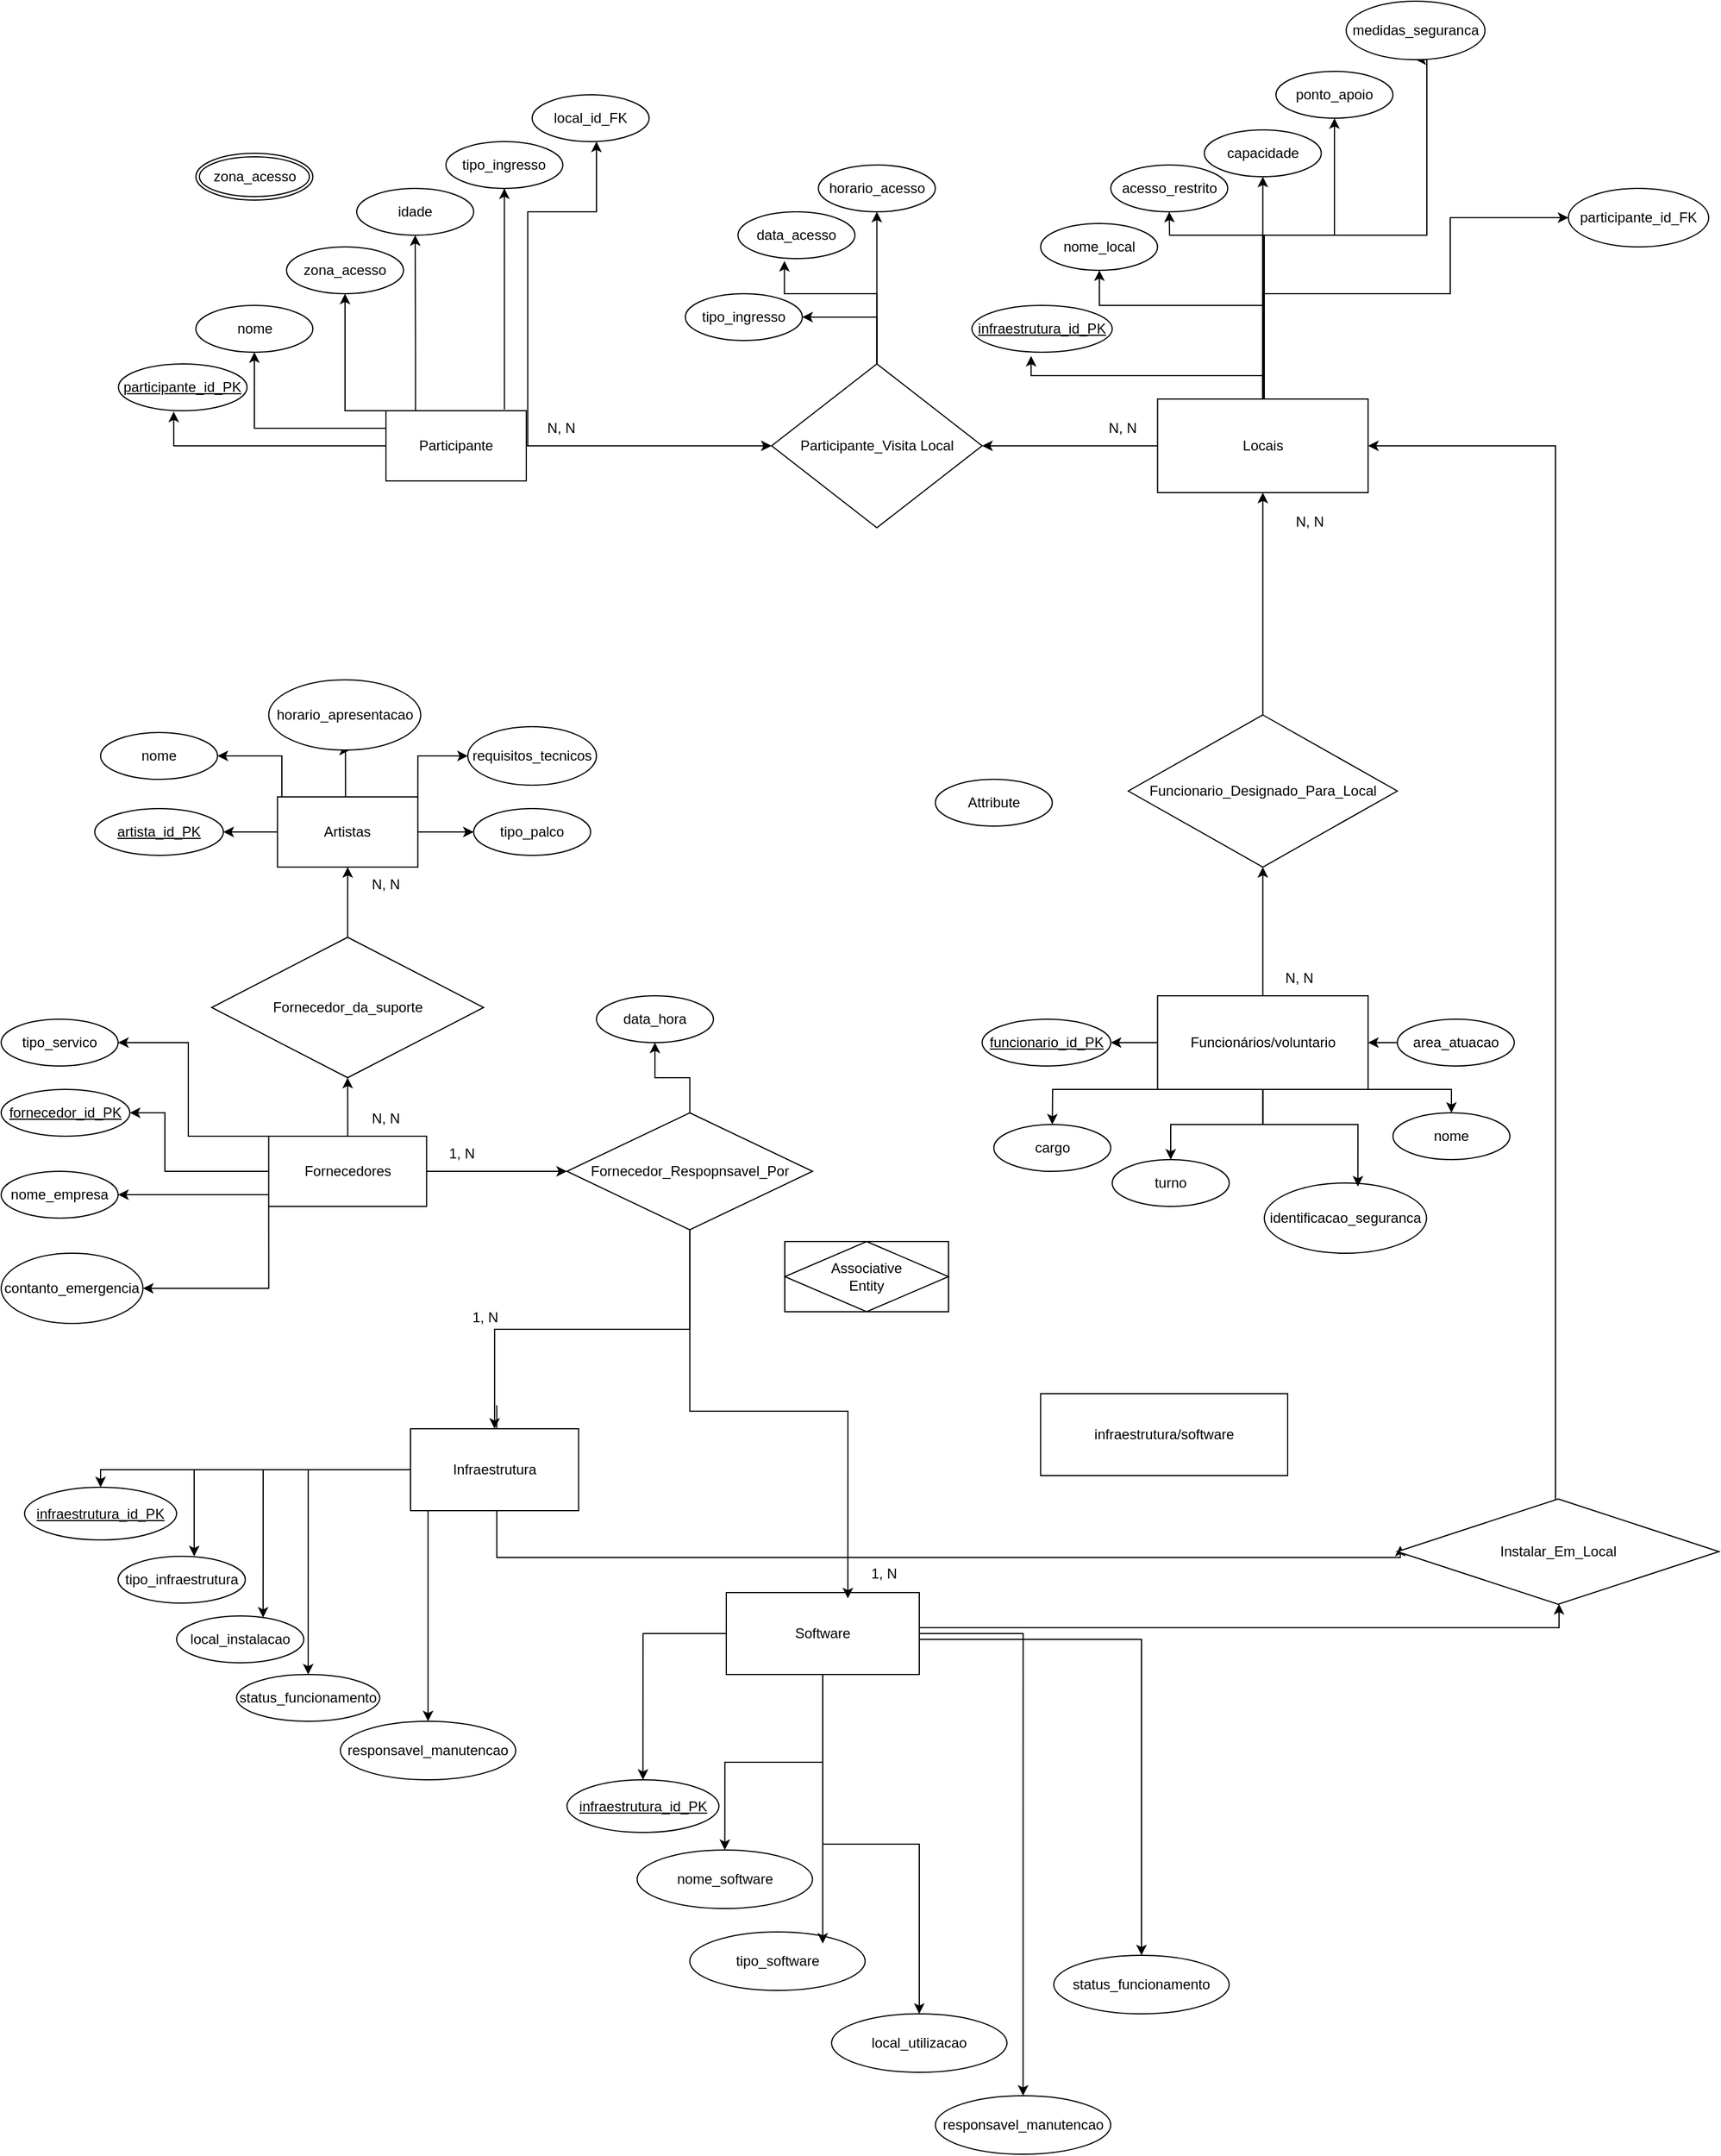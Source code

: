<mxfile version="24.8.4">
  <diagram name="Página-1" id="hL2a2Nl7HlBN7vKdsbAJ">
    <mxGraphModel dx="2199" dy="2068" grid="1" gridSize="10" guides="1" tooltips="1" connect="1" arrows="1" fold="1" page="1" pageScale="1" pageWidth="827" pageHeight="1169" math="0" shadow="0">
      <root>
        <mxCell id="0" />
        <mxCell id="1" parent="0" />
        <mxCell id="MAmqwICPZgWBD1YirxLC-1" style="edgeStyle=orthogonalEdgeStyle;rounded=0;orthogonalLoop=1;jettySize=auto;html=1;" parent="1" source="MAmqwICPZgWBD1YirxLC-2" target="MAmqwICPZgWBD1YirxLC-13" edge="1">
          <mxGeometry relative="1" as="geometry" />
        </mxCell>
        <mxCell id="AtauicXUbGzkKiZJgYS7-9" style="edgeStyle=orthogonalEdgeStyle;rounded=0;orthogonalLoop=1;jettySize=auto;html=1;exitX=0;exitY=0.25;exitDx=0;exitDy=0;entryX=0.5;entryY=1;entryDx=0;entryDy=0;" parent="1" source="MAmqwICPZgWBD1YirxLC-2" target="AtauicXUbGzkKiZJgYS7-2" edge="1">
          <mxGeometry relative="1" as="geometry" />
        </mxCell>
        <mxCell id="AtauicXUbGzkKiZJgYS7-10" style="edgeStyle=orthogonalEdgeStyle;rounded=0;orthogonalLoop=1;jettySize=auto;html=1;exitX=0;exitY=0;exitDx=0;exitDy=0;entryX=0.5;entryY=1;entryDx=0;entryDy=0;" parent="1" source="MAmqwICPZgWBD1YirxLC-2" target="AtauicXUbGzkKiZJgYS7-6" edge="1">
          <mxGeometry relative="1" as="geometry">
            <Array as="points">
              <mxPoint x="254.25" y="190" />
            </Array>
          </mxGeometry>
        </mxCell>
        <mxCell id="AtauicXUbGzkKiZJgYS7-11" style="edgeStyle=orthogonalEdgeStyle;rounded=0;orthogonalLoop=1;jettySize=auto;html=1;entryX=0.5;entryY=1;entryDx=0;entryDy=0;" parent="1" source="MAmqwICPZgWBD1YirxLC-2" target="AtauicXUbGzkKiZJgYS7-8" edge="1">
          <mxGeometry relative="1" as="geometry">
            <Array as="points">
              <mxPoint x="314.25" y="140" />
              <mxPoint x="314.25" y="140" />
            </Array>
          </mxGeometry>
        </mxCell>
        <mxCell id="lgWhGyKQgJtdNcwbpB5y-18" style="edgeStyle=orthogonalEdgeStyle;rounded=0;orthogonalLoop=1;jettySize=auto;html=1;entryX=0.5;entryY=1;entryDx=0;entryDy=0;" parent="1" source="MAmqwICPZgWBD1YirxLC-2" edge="1">
          <mxGeometry relative="1" as="geometry">
            <mxPoint x="469" y="-40" as="targetPoint" />
            <Array as="points">
              <mxPoint x="410.25" y="220" />
              <mxPoint x="410.25" y="20" />
              <mxPoint x="469.25" y="20" />
            </Array>
          </mxGeometry>
        </mxCell>
        <mxCell id="MAmqwICPZgWBD1YirxLC-2" value="Participante" style="rounded=0;whiteSpace=wrap;html=1;" parent="1" vertex="1">
          <mxGeometry x="289" y="190" width="120" height="60" as="geometry" />
        </mxCell>
        <mxCell id="MAmqwICPZgWBD1YirxLC-3" value="" style="edgeStyle=orthogonalEdgeStyle;rounded=0;orthogonalLoop=1;jettySize=auto;html=1;" parent="1" edge="1">
          <mxGeometry relative="1" as="geometry">
            <mxPoint x="383.75" y="1040" as="sourcePoint" />
            <mxPoint x="1156.25" y="1160" as="targetPoint" />
            <Array as="points">
              <mxPoint x="383.75" y="1170" />
              <mxPoint x="1156.75" y="1170" />
            </Array>
          </mxGeometry>
        </mxCell>
        <mxCell id="AtauicXUbGzkKiZJgYS7-69" style="edgeStyle=orthogonalEdgeStyle;rounded=0;orthogonalLoop=1;jettySize=auto;html=1;" parent="1" source="MAmqwICPZgWBD1YirxLC-4" target="AtauicXUbGzkKiZJgYS7-68" edge="1">
          <mxGeometry relative="1" as="geometry">
            <Array as="points">
              <mxPoint x="250" y="1095" />
              <mxPoint x="250" y="1095" />
            </Array>
          </mxGeometry>
        </mxCell>
        <mxCell id="AtauicXUbGzkKiZJgYS7-80" style="edgeStyle=orthogonalEdgeStyle;rounded=0;orthogonalLoop=1;jettySize=auto;html=1;entryX=0.5;entryY=0;entryDx=0;entryDy=0;" parent="1" source="MAmqwICPZgWBD1YirxLC-4" target="AtauicXUbGzkKiZJgYS7-76" edge="1">
          <mxGeometry relative="1" as="geometry">
            <Array as="points">
              <mxPoint x="320" y="1100" />
              <mxPoint x="320" y="1100" />
            </Array>
          </mxGeometry>
        </mxCell>
        <mxCell id="AtauicXUbGzkKiZJgYS7-81" style="edgeStyle=orthogonalEdgeStyle;rounded=0;orthogonalLoop=1;jettySize=auto;html=1;" parent="1" source="MAmqwICPZgWBD1YirxLC-4" target="AtauicXUbGzkKiZJgYS7-77" edge="1">
          <mxGeometry relative="1" as="geometry" />
        </mxCell>
        <mxCell id="MAmqwICPZgWBD1YirxLC-4" value="Infraestrutura" style="rounded=0;whiteSpace=wrap;html=1;" parent="1" vertex="1">
          <mxGeometry x="310" y="1060" width="143.75" height="70" as="geometry" />
        </mxCell>
        <mxCell id="MAmqwICPZgWBD1YirxLC-5" style="edgeStyle=orthogonalEdgeStyle;rounded=0;orthogonalLoop=1;jettySize=auto;html=1;" parent="1" source="MAmqwICPZgWBD1YirxLC-6" target="MAmqwICPZgWBD1YirxLC-13" edge="1">
          <mxGeometry relative="1" as="geometry" />
        </mxCell>
        <mxCell id="AtauicXUbGzkKiZJgYS7-56" style="edgeStyle=orthogonalEdgeStyle;rounded=0;orthogonalLoop=1;jettySize=auto;html=1;entryX=0.5;entryY=1;entryDx=0;entryDy=0;" parent="1" source="MAmqwICPZgWBD1YirxLC-6" target="AtauicXUbGzkKiZJgYS7-60" edge="1">
          <mxGeometry relative="1" as="geometry">
            <mxPoint x="918.75" y="90" as="targetPoint" />
            <Array as="points">
              <mxPoint x="1040" y="100" />
              <mxPoint x="899" y="100" />
              <mxPoint x="899" y="70" />
            </Array>
          </mxGeometry>
        </mxCell>
        <mxCell id="AtauicXUbGzkKiZJgYS7-63" style="edgeStyle=orthogonalEdgeStyle;rounded=0;orthogonalLoop=1;jettySize=auto;html=1;entryX=0.5;entryY=1;entryDx=0;entryDy=0;" parent="1" source="MAmqwICPZgWBD1YirxLC-6" target="AtauicXUbGzkKiZJgYS7-61" edge="1">
          <mxGeometry relative="1" as="geometry" />
        </mxCell>
        <mxCell id="AtauicXUbGzkKiZJgYS7-66" style="edgeStyle=orthogonalEdgeStyle;rounded=0;orthogonalLoop=1;jettySize=auto;html=1;entryX=0.5;entryY=1;entryDx=0;entryDy=0;" parent="1" source="MAmqwICPZgWBD1YirxLC-6" target="AtauicXUbGzkKiZJgYS7-64" edge="1">
          <mxGeometry relative="1" as="geometry">
            <Array as="points">
              <mxPoint x="1039" y="40" />
              <mxPoint x="1100" y="40" />
            </Array>
          </mxGeometry>
        </mxCell>
        <mxCell id="AtauicXUbGzkKiZJgYS7-67" style="edgeStyle=orthogonalEdgeStyle;rounded=0;orthogonalLoop=1;jettySize=auto;html=1;entryX=0.5;entryY=1;entryDx=0;entryDy=0;" parent="1" source="MAmqwICPZgWBD1YirxLC-6" target="AtauicXUbGzkKiZJgYS7-65" edge="1">
          <mxGeometry relative="1" as="geometry">
            <Array as="points">
              <mxPoint x="1039" y="40" />
              <mxPoint x="1179" y="40" />
            </Array>
          </mxGeometry>
        </mxCell>
        <mxCell id="lgWhGyKQgJtdNcwbpB5y-16" style="edgeStyle=orthogonalEdgeStyle;rounded=0;orthogonalLoop=1;jettySize=auto;html=1;entryX=0;entryY=0.5;entryDx=0;entryDy=0;" parent="1" source="MAmqwICPZgWBD1YirxLC-6" target="lgWhGyKQgJtdNcwbpB5y-13" edge="1">
          <mxGeometry relative="1" as="geometry">
            <Array as="points">
              <mxPoint x="1039" y="90" />
              <mxPoint x="1199" y="90" />
              <mxPoint x="1199" y="25" />
            </Array>
          </mxGeometry>
        </mxCell>
        <mxCell id="MAmqwICPZgWBD1YirxLC-6" value="Locais" style="rounded=0;whiteSpace=wrap;html=1;" parent="1" vertex="1">
          <mxGeometry x="948.75" y="180" width="180" height="80" as="geometry" />
        </mxCell>
        <mxCell id="MAmqwICPZgWBD1YirxLC-7" value="" style="edgeStyle=orthogonalEdgeStyle;rounded=0;orthogonalLoop=1;jettySize=auto;html=1;" parent="1" source="MAmqwICPZgWBD1YirxLC-9" target="MAmqwICPZgWBD1YirxLC-21" edge="1">
          <mxGeometry relative="1" as="geometry" />
        </mxCell>
        <mxCell id="MAmqwICPZgWBD1YirxLC-8" value="" style="edgeStyle=orthogonalEdgeStyle;rounded=0;orthogonalLoop=1;jettySize=auto;html=1;" parent="1" source="MAmqwICPZgWBD1YirxLC-9" target="MAmqwICPZgWBD1YirxLC-29" edge="1">
          <mxGeometry relative="1" as="geometry" />
        </mxCell>
        <mxCell id="AtauicXUbGzkKiZJgYS7-46" style="edgeStyle=orthogonalEdgeStyle;rounded=0;orthogonalLoop=1;jettySize=auto;html=1;" parent="1" source="MAmqwICPZgWBD1YirxLC-9" target="AtauicXUbGzkKiZJgYS7-45" edge="1">
          <mxGeometry relative="1" as="geometry">
            <Array as="points">
              <mxPoint x="100" y="840" />
              <mxPoint x="100" y="790" />
            </Array>
          </mxGeometry>
        </mxCell>
        <mxCell id="AtauicXUbGzkKiZJgYS7-50" style="edgeStyle=orthogonalEdgeStyle;rounded=0;orthogonalLoop=1;jettySize=auto;html=1;exitX=0;exitY=1;exitDx=0;exitDy=0;" parent="1" source="MAmqwICPZgWBD1YirxLC-9" target="AtauicXUbGzkKiZJgYS7-48" edge="1">
          <mxGeometry relative="1" as="geometry">
            <Array as="points">
              <mxPoint x="189" y="940" />
            </Array>
          </mxGeometry>
        </mxCell>
        <mxCell id="AtauicXUbGzkKiZJgYS7-51" style="edgeStyle=orthogonalEdgeStyle;rounded=0;orthogonalLoop=1;jettySize=auto;html=1;entryX=1;entryY=0.5;entryDx=0;entryDy=0;" parent="1" source="MAmqwICPZgWBD1YirxLC-9" target="AtauicXUbGzkKiZJgYS7-47" edge="1">
          <mxGeometry relative="1" as="geometry">
            <Array as="points">
              <mxPoint x="190" y="860" />
              <mxPoint x="190" y="860" />
            </Array>
          </mxGeometry>
        </mxCell>
        <mxCell id="AtauicXUbGzkKiZJgYS7-52" style="edgeStyle=orthogonalEdgeStyle;rounded=0;orthogonalLoop=1;jettySize=auto;html=1;exitX=0;exitY=0;exitDx=0;exitDy=0;entryX=1;entryY=0.5;entryDx=0;entryDy=0;" parent="1" source="MAmqwICPZgWBD1YirxLC-9" target="AtauicXUbGzkKiZJgYS7-49" edge="1">
          <mxGeometry relative="1" as="geometry">
            <Array as="points">
              <mxPoint x="120" y="810" />
              <mxPoint x="120" y="730" />
            </Array>
          </mxGeometry>
        </mxCell>
        <mxCell id="MAmqwICPZgWBD1YirxLC-9" value="Fornecedores" style="rounded=0;whiteSpace=wrap;html=1;" parent="1" vertex="1">
          <mxGeometry x="188.75" y="810" width="135" height="60" as="geometry" />
        </mxCell>
        <mxCell id="MAmqwICPZgWBD1YirxLC-10" value="" style="edgeStyle=orthogonalEdgeStyle;rounded=0;orthogonalLoop=1;jettySize=auto;html=1;" parent="1" source="MAmqwICPZgWBD1YirxLC-11" target="MAmqwICPZgWBD1YirxLC-17" edge="1">
          <mxGeometry relative="1" as="geometry" />
        </mxCell>
        <mxCell id="AtauicXUbGzkKiZJgYS7-26" style="edgeStyle=orthogonalEdgeStyle;rounded=0;orthogonalLoop=1;jettySize=auto;html=1;entryX=1;entryY=0.5;entryDx=0;entryDy=0;" parent="1" source="MAmqwICPZgWBD1YirxLC-11" target="AtauicXUbGzkKiZJgYS7-25" edge="1">
          <mxGeometry relative="1" as="geometry" />
        </mxCell>
        <mxCell id="AtauicXUbGzkKiZJgYS7-35" style="edgeStyle=orthogonalEdgeStyle;rounded=0;orthogonalLoop=1;jettySize=auto;html=1;exitX=1;exitY=1;exitDx=0;exitDy=0;entryX=0.5;entryY=0;entryDx=0;entryDy=0;" parent="1" source="MAmqwICPZgWBD1YirxLC-11" target="AtauicXUbGzkKiZJgYS7-29" edge="1">
          <mxGeometry relative="1" as="geometry">
            <Array as="points">
              <mxPoint x="1200" y="770" />
            </Array>
          </mxGeometry>
        </mxCell>
        <mxCell id="AtauicXUbGzkKiZJgYS7-36" style="edgeStyle=orthogonalEdgeStyle;rounded=0;orthogonalLoop=1;jettySize=auto;html=1;entryX=0.5;entryY=0;entryDx=0;entryDy=0;" parent="1" source="MAmqwICPZgWBD1YirxLC-11" target="AtauicXUbGzkKiZJgYS7-31" edge="1">
          <mxGeometry relative="1" as="geometry" />
        </mxCell>
        <mxCell id="AtauicXUbGzkKiZJgYS7-38" style="edgeStyle=orthogonalEdgeStyle;rounded=0;orthogonalLoop=1;jettySize=auto;html=1;exitX=0;exitY=1;exitDx=0;exitDy=0;" parent="1" source="MAmqwICPZgWBD1YirxLC-11" target="AtauicXUbGzkKiZJgYS7-27" edge="1">
          <mxGeometry relative="1" as="geometry">
            <Array as="points">
              <mxPoint x="859" y="770" />
            </Array>
          </mxGeometry>
        </mxCell>
        <mxCell id="MAmqwICPZgWBD1YirxLC-11" value="Funcionários/voluntario" style="rounded=0;whiteSpace=wrap;html=1;" parent="1" vertex="1">
          <mxGeometry x="948.75" y="690" width="180" height="80" as="geometry" />
        </mxCell>
        <mxCell id="AtauicXUbGzkKiZJgYS7-14" style="edgeStyle=orthogonalEdgeStyle;rounded=0;orthogonalLoop=1;jettySize=auto;html=1;" parent="1" source="MAmqwICPZgWBD1YirxLC-12" target="AtauicXUbGzkKiZJgYS7-13" edge="1">
          <mxGeometry relative="1" as="geometry" />
        </mxCell>
        <mxCell id="AtauicXUbGzkKiZJgYS7-20" style="edgeStyle=orthogonalEdgeStyle;rounded=0;orthogonalLoop=1;jettySize=auto;html=1;" parent="1" source="MAmqwICPZgWBD1YirxLC-12" target="AtauicXUbGzkKiZJgYS7-18" edge="1">
          <mxGeometry relative="1" as="geometry" />
        </mxCell>
        <mxCell id="AtauicXUbGzkKiZJgYS7-22" style="edgeStyle=orthogonalEdgeStyle;rounded=0;orthogonalLoop=1;jettySize=auto;html=1;entryX=1;entryY=0.5;entryDx=0;entryDy=0;" parent="1" source="MAmqwICPZgWBD1YirxLC-12" target="AtauicXUbGzkKiZJgYS7-15" edge="1">
          <mxGeometry relative="1" as="geometry">
            <Array as="points">
              <mxPoint x="200" y="485" />
            </Array>
          </mxGeometry>
        </mxCell>
        <mxCell id="AtauicXUbGzkKiZJgYS7-24" style="edgeStyle=orthogonalEdgeStyle;rounded=0;orthogonalLoop=1;jettySize=auto;html=1;exitX=1;exitY=0;exitDx=0;exitDy=0;entryX=0;entryY=0.5;entryDx=0;entryDy=0;" parent="1" source="MAmqwICPZgWBD1YirxLC-12" target="AtauicXUbGzkKiZJgYS7-17" edge="1">
          <mxGeometry relative="1" as="geometry" />
        </mxCell>
        <mxCell id="AtauicXUbGzkKiZJgYS7-39" style="edgeStyle=orthogonalEdgeStyle;rounded=0;orthogonalLoop=1;jettySize=auto;html=1;" parent="1" edge="1">
          <mxGeometry relative="1" as="geometry">
            <mxPoint x="254.42" y="520.14" as="sourcePoint" />
            <mxPoint x="258.124" y="480.001" as="targetPoint" />
            <Array as="points">
              <mxPoint x="254.37" y="500" />
              <mxPoint x="254.37" y="500" />
              <mxPoint x="254.37" y="480" />
            </Array>
          </mxGeometry>
        </mxCell>
        <mxCell id="MAmqwICPZgWBD1YirxLC-12" value="Artistas" style="rounded=0;whiteSpace=wrap;html=1;" parent="1" vertex="1">
          <mxGeometry x="196.25" y="520" width="120" height="60" as="geometry" />
        </mxCell>
        <mxCell id="lgWhGyKQgJtdNcwbpB5y-25" style="edgeStyle=orthogonalEdgeStyle;rounded=0;orthogonalLoop=1;jettySize=auto;html=1;entryX=0.5;entryY=1;entryDx=0;entryDy=0;" parent="1" source="MAmqwICPZgWBD1YirxLC-13" target="lgWhGyKQgJtdNcwbpB5y-22" edge="1">
          <mxGeometry relative="1" as="geometry" />
        </mxCell>
        <mxCell id="lgWhGyKQgJtdNcwbpB5y-26" style="edgeStyle=orthogonalEdgeStyle;rounded=0;orthogonalLoop=1;jettySize=auto;html=1;entryX=1;entryY=0.5;entryDx=0;entryDy=0;" parent="1" source="MAmqwICPZgWBD1YirxLC-13" target="lgWhGyKQgJtdNcwbpB5y-19" edge="1">
          <mxGeometry relative="1" as="geometry" />
        </mxCell>
        <mxCell id="MAmqwICPZgWBD1YirxLC-13" value="Participante_Visita Local" style="rhombus;whiteSpace=wrap;html=1;" parent="1" vertex="1">
          <mxGeometry x="618.75" y="150" width="180" height="140" as="geometry" />
        </mxCell>
        <mxCell id="MAmqwICPZgWBD1YirxLC-14" value="N, N" style="text;html=1;align=center;verticalAlign=middle;whiteSpace=wrap;rounded=0;" parent="1" vertex="1">
          <mxGeometry x="888.75" y="190" width="60" height="30" as="geometry" />
        </mxCell>
        <mxCell id="MAmqwICPZgWBD1YirxLC-15" value="N, N" style="text;html=1;align=center;verticalAlign=middle;whiteSpace=wrap;rounded=0;" parent="1" vertex="1">
          <mxGeometry x="409" y="190" width="60" height="30" as="geometry" />
        </mxCell>
        <mxCell id="MAmqwICPZgWBD1YirxLC-16" style="edgeStyle=orthogonalEdgeStyle;rounded=0;orthogonalLoop=1;jettySize=auto;html=1;" parent="1" source="MAmqwICPZgWBD1YirxLC-17" target="MAmqwICPZgWBD1YirxLC-6" edge="1">
          <mxGeometry relative="1" as="geometry" />
        </mxCell>
        <mxCell id="MAmqwICPZgWBD1YirxLC-17" value="Funcionario_Designado_Para_Local" style="rhombus;whiteSpace=wrap;html=1;rounded=0;" parent="1" vertex="1">
          <mxGeometry x="923.75" y="450" width="230" height="130" as="geometry" />
        </mxCell>
        <mxCell id="MAmqwICPZgWBD1YirxLC-18" value="N, N" style="text;html=1;align=center;verticalAlign=middle;whiteSpace=wrap;rounded=0;" parent="1" vertex="1">
          <mxGeometry x="1048.75" y="270" width="60" height="30" as="geometry" />
        </mxCell>
        <mxCell id="MAmqwICPZgWBD1YirxLC-19" value="N, N" style="text;html=1;align=center;verticalAlign=middle;whiteSpace=wrap;rounded=0;" parent="1" vertex="1">
          <mxGeometry x="1040" y="660" width="60" height="30" as="geometry" />
        </mxCell>
        <mxCell id="MAmqwICPZgWBD1YirxLC-20" style="edgeStyle=orthogonalEdgeStyle;rounded=0;orthogonalLoop=1;jettySize=auto;html=1;" parent="1" source="MAmqwICPZgWBD1YirxLC-21" target="MAmqwICPZgWBD1YirxLC-4" edge="1">
          <mxGeometry relative="1" as="geometry" />
        </mxCell>
        <mxCell id="AtauicXUbGzkKiZJgYS7-74" style="edgeStyle=orthogonalEdgeStyle;rounded=0;orthogonalLoop=1;jettySize=auto;html=1;entryX=0.5;entryY=1;entryDx=0;entryDy=0;" parent="1" source="MAmqwICPZgWBD1YirxLC-21" target="AtauicXUbGzkKiZJgYS7-73" edge="1">
          <mxGeometry relative="1" as="geometry" />
        </mxCell>
        <mxCell id="MAmqwICPZgWBD1YirxLC-21" value="Fornecedor_Respopnsavel_Por" style="rhombus;whiteSpace=wrap;html=1;rounded=0;" parent="1" vertex="1">
          <mxGeometry x="443.75" y="790" width="210" height="100" as="geometry" />
        </mxCell>
        <mxCell id="MAmqwICPZgWBD1YirxLC-22" style="edgeStyle=orthogonalEdgeStyle;rounded=0;orthogonalLoop=1;jettySize=auto;html=1;" parent="1" source="MAmqwICPZgWBD1YirxLC-23" target="MAmqwICPZgWBD1YirxLC-33" edge="1">
          <mxGeometry relative="1" as="geometry">
            <Array as="points">
              <mxPoint x="1292" y="1230" />
            </Array>
          </mxGeometry>
        </mxCell>
        <mxCell id="lgWhGyKQgJtdNcwbpB5y-2" style="edgeStyle=orthogonalEdgeStyle;rounded=0;orthogonalLoop=1;jettySize=auto;html=1;entryX=0.5;entryY=0;entryDx=0;entryDy=0;" parent="1" source="MAmqwICPZgWBD1YirxLC-23" target="lgWhGyKQgJtdNcwbpB5y-1" edge="1">
          <mxGeometry relative="1" as="geometry" />
        </mxCell>
        <mxCell id="lgWhGyKQgJtdNcwbpB5y-4" style="edgeStyle=orthogonalEdgeStyle;rounded=0;orthogonalLoop=1;jettySize=auto;html=1;" parent="1" source="MAmqwICPZgWBD1YirxLC-23" target="lgWhGyKQgJtdNcwbpB5y-3" edge="1">
          <mxGeometry relative="1" as="geometry" />
        </mxCell>
        <mxCell id="lgWhGyKQgJtdNcwbpB5y-10" style="edgeStyle=orthogonalEdgeStyle;rounded=0;orthogonalLoop=1;jettySize=auto;html=1;entryX=0.5;entryY=0;entryDx=0;entryDy=0;" parent="1" source="MAmqwICPZgWBD1YirxLC-23" target="lgWhGyKQgJtdNcwbpB5y-6" edge="1">
          <mxGeometry relative="1" as="geometry" />
        </mxCell>
        <mxCell id="lgWhGyKQgJtdNcwbpB5y-11" style="edgeStyle=orthogonalEdgeStyle;rounded=0;orthogonalLoop=1;jettySize=auto;html=1;entryX=0.5;entryY=0;entryDx=0;entryDy=0;" parent="1" source="MAmqwICPZgWBD1YirxLC-23" target="lgWhGyKQgJtdNcwbpB5y-7" edge="1">
          <mxGeometry relative="1" as="geometry" />
        </mxCell>
        <mxCell id="MAmqwICPZgWBD1YirxLC-23" value="Software" style="rounded=0;whiteSpace=wrap;html=1;" parent="1" vertex="1">
          <mxGeometry x="580" y="1200" width="165" height="70" as="geometry" />
        </mxCell>
        <mxCell id="MAmqwICPZgWBD1YirxLC-24" style="edgeStyle=orthogonalEdgeStyle;rounded=0;orthogonalLoop=1;jettySize=auto;html=1;entryX=0.63;entryY=0.071;entryDx=0;entryDy=0;entryPerimeter=0;" parent="1" source="MAmqwICPZgWBD1YirxLC-21" target="MAmqwICPZgWBD1YirxLC-23" edge="1">
          <mxGeometry relative="1" as="geometry" />
        </mxCell>
        <mxCell id="MAmqwICPZgWBD1YirxLC-25" value="1, N" style="text;html=1;align=center;verticalAlign=middle;whiteSpace=wrap;rounded=0;" parent="1" vertex="1">
          <mxGeometry x="343.75" y="950" width="60" height="30" as="geometry" />
        </mxCell>
        <mxCell id="MAmqwICPZgWBD1YirxLC-26" value="1, N" style="text;html=1;align=center;verticalAlign=middle;whiteSpace=wrap;rounded=0;" parent="1" vertex="1">
          <mxGeometry x="323.75" y="810" width="60" height="30" as="geometry" />
        </mxCell>
        <mxCell id="MAmqwICPZgWBD1YirxLC-27" value="1, N" style="text;html=1;align=center;verticalAlign=middle;whiteSpace=wrap;rounded=0;" parent="1" vertex="1">
          <mxGeometry x="685" y="1169" width="60" height="30" as="geometry" />
        </mxCell>
        <mxCell id="MAmqwICPZgWBD1YirxLC-28" style="edgeStyle=orthogonalEdgeStyle;rounded=0;orthogonalLoop=1;jettySize=auto;html=1;" parent="1" source="MAmqwICPZgWBD1YirxLC-29" target="MAmqwICPZgWBD1YirxLC-12" edge="1">
          <mxGeometry relative="1" as="geometry">
            <mxPoint x="256.25" y="590.0" as="targetPoint" />
          </mxGeometry>
        </mxCell>
        <mxCell id="MAmqwICPZgWBD1YirxLC-29" value="Fornecedor_da_suporte" style="rhombus;whiteSpace=wrap;html=1;rounded=0;" parent="1" vertex="1">
          <mxGeometry x="140" y="640" width="232.5" height="120" as="geometry" />
        </mxCell>
        <mxCell id="MAmqwICPZgWBD1YirxLC-30" value="N, N" style="text;html=1;align=center;verticalAlign=middle;whiteSpace=wrap;rounded=0;" parent="1" vertex="1">
          <mxGeometry x="258.75" y="580" width="60" height="30" as="geometry" />
        </mxCell>
        <mxCell id="MAmqwICPZgWBD1YirxLC-31" value="N, N" style="text;html=1;align=center;verticalAlign=middle;whiteSpace=wrap;rounded=0;" parent="1" vertex="1">
          <mxGeometry x="258.75" y="780" width="60" height="30" as="geometry" />
        </mxCell>
        <mxCell id="MAmqwICPZgWBD1YirxLC-32" style="edgeStyle=orthogonalEdgeStyle;rounded=0;orthogonalLoop=1;jettySize=auto;html=1;entryX=1;entryY=0.5;entryDx=0;entryDy=0;" parent="1" source="MAmqwICPZgWBD1YirxLC-33" target="MAmqwICPZgWBD1YirxLC-6" edge="1">
          <mxGeometry relative="1" as="geometry">
            <Array as="points">
              <mxPoint x="1289" y="220" />
            </Array>
          </mxGeometry>
        </mxCell>
        <mxCell id="MAmqwICPZgWBD1YirxLC-33" value="Instalar_Em_Local" style="rhombus;whiteSpace=wrap;html=1;rounded=0;" parent="1" vertex="1">
          <mxGeometry x="1153.75" y="1120" width="275" height="90" as="geometry" />
        </mxCell>
        <mxCell id="AtauicXUbGzkKiZJgYS7-2" value="nome" style="ellipse;whiteSpace=wrap;html=1;align=center;" parent="1" vertex="1">
          <mxGeometry x="126.5" y="100" width="100" height="40" as="geometry" />
        </mxCell>
        <mxCell id="AtauicXUbGzkKiZJgYS7-3" value="participante_id_PK" style="ellipse;whiteSpace=wrap;html=1;align=center;fontStyle=4;" parent="1" vertex="1">
          <mxGeometry x="60.25" y="150" width="110" height="40" as="geometry" />
        </mxCell>
        <mxCell id="AtauicXUbGzkKiZJgYS7-5" style="edgeStyle=orthogonalEdgeStyle;rounded=0;orthogonalLoop=1;jettySize=auto;html=1;entryX=0.43;entryY=1.02;entryDx=0;entryDy=0;entryPerimeter=0;" parent="1" source="MAmqwICPZgWBD1YirxLC-2" target="AtauicXUbGzkKiZJgYS7-3" edge="1">
          <mxGeometry relative="1" as="geometry" />
        </mxCell>
        <mxCell id="AtauicXUbGzkKiZJgYS7-6" value="zona_acesso" style="ellipse;whiteSpace=wrap;html=1;align=center;" parent="1" vertex="1">
          <mxGeometry x="204" y="50" width="100" height="40" as="geometry" />
        </mxCell>
        <mxCell id="AtauicXUbGzkKiZJgYS7-7" value="tipo_ingresso" style="ellipse;whiteSpace=wrap;html=1;align=center;" parent="1" vertex="1">
          <mxGeometry x="340.25" y="-40" width="100" height="40" as="geometry" />
        </mxCell>
        <mxCell id="AtauicXUbGzkKiZJgYS7-8" value="idade" style="ellipse;whiteSpace=wrap;html=1;align=center;" parent="1" vertex="1">
          <mxGeometry x="264" width="100" height="40" as="geometry" />
        </mxCell>
        <mxCell id="AtauicXUbGzkKiZJgYS7-12" style="edgeStyle=orthogonalEdgeStyle;rounded=0;orthogonalLoop=1;jettySize=auto;html=1;" parent="1" source="AtauicXUbGzkKiZJgYS7-7" edge="1">
          <mxGeometry relative="1" as="geometry">
            <mxPoint x="390.25" as="targetPoint" />
            <Array as="points">
              <mxPoint x="390.25" y="189" />
            </Array>
          </mxGeometry>
        </mxCell>
        <mxCell id="AtauicXUbGzkKiZJgYS7-13" value="artista_id_PK" style="ellipse;whiteSpace=wrap;html=1;align=center;fontStyle=4;" parent="1" vertex="1">
          <mxGeometry x="40" y="530" width="110" height="40" as="geometry" />
        </mxCell>
        <mxCell id="AtauicXUbGzkKiZJgYS7-15" value="nome" style="ellipse;whiteSpace=wrap;html=1;align=center;" parent="1" vertex="1">
          <mxGeometry x="45" y="465" width="100" height="40" as="geometry" />
        </mxCell>
        <mxCell id="AtauicXUbGzkKiZJgYS7-16" value="horario_apresentacao" style="ellipse;whiteSpace=wrap;html=1;align=center;" parent="1" vertex="1">
          <mxGeometry x="188.75" y="420" width="130" height="60" as="geometry" />
        </mxCell>
        <mxCell id="AtauicXUbGzkKiZJgYS7-17" value="requisitos_tecnicos" style="ellipse;whiteSpace=wrap;html=1;align=center;" parent="1" vertex="1">
          <mxGeometry x="359" y="460" width="110" height="50" as="geometry" />
        </mxCell>
        <mxCell id="AtauicXUbGzkKiZJgYS7-18" value="tipo_palco" style="ellipse;whiteSpace=wrap;html=1;align=center;" parent="1" vertex="1">
          <mxGeometry x="364" y="530" width="100" height="40" as="geometry" />
        </mxCell>
        <mxCell id="AtauicXUbGzkKiZJgYS7-25" value="funcionario_id_PK" style="ellipse;whiteSpace=wrap;html=1;align=center;fontStyle=4;" parent="1" vertex="1">
          <mxGeometry x="798.75" y="710" width="110" height="40" as="geometry" />
        </mxCell>
        <mxCell id="AtauicXUbGzkKiZJgYS7-27" value="cargo" style="ellipse;whiteSpace=wrap;html=1;align=center;" parent="1" vertex="1">
          <mxGeometry x="808.75" y="800" width="100" height="40" as="geometry" />
        </mxCell>
        <mxCell id="AtauicXUbGzkKiZJgYS7-29" value="nome" style="ellipse;whiteSpace=wrap;html=1;align=center;" parent="1" vertex="1">
          <mxGeometry x="1150" y="790" width="100" height="40" as="geometry" />
        </mxCell>
        <mxCell id="AtauicXUbGzkKiZJgYS7-31" value="turno" style="ellipse;whiteSpace=wrap;html=1;align=center;" parent="1" vertex="1">
          <mxGeometry x="910" y="830" width="100" height="40" as="geometry" />
        </mxCell>
        <mxCell id="AtauicXUbGzkKiZJgYS7-34" style="edgeStyle=orthogonalEdgeStyle;rounded=0;orthogonalLoop=1;jettySize=auto;html=1;" parent="1" source="AtauicXUbGzkKiZJgYS7-32" target="MAmqwICPZgWBD1YirxLC-11" edge="1">
          <mxGeometry relative="1" as="geometry" />
        </mxCell>
        <mxCell id="AtauicXUbGzkKiZJgYS7-32" value="area_atuacao" style="ellipse;whiteSpace=wrap;html=1;align=center;" parent="1" vertex="1">
          <mxGeometry x="1153.75" y="710" width="100" height="40" as="geometry" />
        </mxCell>
        <mxCell id="AtauicXUbGzkKiZJgYS7-33" value="identificacao_seguranca" style="ellipse;whiteSpace=wrap;html=1;align=center;" parent="1" vertex="1">
          <mxGeometry x="1040" y="850" width="138.75" height="60" as="geometry" />
        </mxCell>
        <mxCell id="AtauicXUbGzkKiZJgYS7-37" style="edgeStyle=orthogonalEdgeStyle;rounded=0;orthogonalLoop=1;jettySize=auto;html=1;entryX=0.577;entryY=0.05;entryDx=0;entryDy=0;entryPerimeter=0;" parent="1" source="MAmqwICPZgWBD1YirxLC-11" target="AtauicXUbGzkKiZJgYS7-33" edge="1">
          <mxGeometry relative="1" as="geometry">
            <Array as="points">
              <mxPoint x="1039" y="800" />
              <mxPoint x="1120" y="800" />
            </Array>
          </mxGeometry>
        </mxCell>
        <mxCell id="AtauicXUbGzkKiZJgYS7-45" value="fornecedor_id_PK" style="ellipse;whiteSpace=wrap;html=1;align=center;fontStyle=4;" parent="1" vertex="1">
          <mxGeometry x="-40" y="770" width="110" height="40" as="geometry" />
        </mxCell>
        <mxCell id="AtauicXUbGzkKiZJgYS7-47" value="nome_empresa" style="ellipse;whiteSpace=wrap;html=1;align=center;" parent="1" vertex="1">
          <mxGeometry x="-40" y="840" width="100" height="40" as="geometry" />
        </mxCell>
        <mxCell id="AtauicXUbGzkKiZJgYS7-48" value="contanto_emergencia" style="ellipse;whiteSpace=wrap;html=1;align=center;" parent="1" vertex="1">
          <mxGeometry x="-40" y="910" width="121.25" height="60" as="geometry" />
        </mxCell>
        <mxCell id="AtauicXUbGzkKiZJgYS7-49" value="tipo_servico" style="ellipse;whiteSpace=wrap;html=1;align=center;" parent="1" vertex="1">
          <mxGeometry x="-40" y="710" width="100" height="40" as="geometry" />
        </mxCell>
        <mxCell id="AtauicXUbGzkKiZJgYS7-53" value="infraestrutura_id_PK" style="ellipse;whiteSpace=wrap;html=1;align=center;fontStyle=4;" parent="1" vertex="1">
          <mxGeometry x="790" y="100" width="120" height="40" as="geometry" />
        </mxCell>
        <mxCell id="AtauicXUbGzkKiZJgYS7-54" style="edgeStyle=orthogonalEdgeStyle;rounded=0;orthogonalLoop=1;jettySize=auto;html=1;entryX=0.422;entryY=1.08;entryDx=0;entryDy=0;entryPerimeter=0;" parent="1" source="MAmqwICPZgWBD1YirxLC-6" target="AtauicXUbGzkKiZJgYS7-53" edge="1">
          <mxGeometry relative="1" as="geometry">
            <Array as="points">
              <mxPoint x="1039" y="160" />
              <mxPoint x="841" y="160" />
            </Array>
          </mxGeometry>
        </mxCell>
        <mxCell id="AtauicXUbGzkKiZJgYS7-58" style="edgeStyle=orthogonalEdgeStyle;rounded=0;orthogonalLoop=1;jettySize=auto;html=1;" parent="1" source="MAmqwICPZgWBD1YirxLC-6" target="AtauicXUbGzkKiZJgYS7-62" edge="1">
          <mxGeometry relative="1" as="geometry">
            <mxPoint x="977.6" y="43.44" as="targetPoint" />
            <Array as="points">
              <mxPoint x="1039" y="112" />
              <mxPoint x="1040" y="112" />
              <mxPoint x="1040" y="40" />
              <mxPoint x="959" y="40" />
            </Array>
          </mxGeometry>
        </mxCell>
        <mxCell id="AtauicXUbGzkKiZJgYS7-60" value="nome_local" style="ellipse;whiteSpace=wrap;html=1;align=center;" parent="1" vertex="1">
          <mxGeometry x="848.75" y="30" width="100" height="40" as="geometry" />
        </mxCell>
        <mxCell id="AtauicXUbGzkKiZJgYS7-61" value="capacidade" style="ellipse;whiteSpace=wrap;html=1;align=center;" parent="1" vertex="1">
          <mxGeometry x="988.75" y="-50" width="100" height="40" as="geometry" />
        </mxCell>
        <mxCell id="AtauicXUbGzkKiZJgYS7-62" value="acesso_restrito" style="ellipse;whiteSpace=wrap;html=1;align=center;" parent="1" vertex="1">
          <mxGeometry x="908.75" y="-20" width="100" height="40" as="geometry" />
        </mxCell>
        <mxCell id="AtauicXUbGzkKiZJgYS7-64" value="ponto_apoio" style="ellipse;whiteSpace=wrap;html=1;align=center;" parent="1" vertex="1">
          <mxGeometry x="1050" y="-100" width="100" height="40" as="geometry" />
        </mxCell>
        <mxCell id="AtauicXUbGzkKiZJgYS7-65" value="medidas_seguranca" style="ellipse;whiteSpace=wrap;html=1;align=center;" parent="1" vertex="1">
          <mxGeometry x="1110" y="-160" width="118.75" height="50" as="geometry" />
        </mxCell>
        <mxCell id="AtauicXUbGzkKiZJgYS7-68" value="infraestrutura_id_PK" style="ellipse;whiteSpace=wrap;html=1;align=center;fontStyle=4;" parent="1" vertex="1">
          <mxGeometry x="-20" y="1110" width="130" height="45" as="geometry" />
        </mxCell>
        <mxCell id="AtauicXUbGzkKiZJgYS7-71" value="tipo_infraestrutura" style="ellipse;whiteSpace=wrap;html=1;align=center;" parent="1" vertex="1">
          <mxGeometry x="60" y="1169" width="108.75" height="40" as="geometry" />
        </mxCell>
        <mxCell id="AtauicXUbGzkKiZJgYS7-73" value="data_hora" style="ellipse;whiteSpace=wrap;html=1;align=center;" parent="1" vertex="1">
          <mxGeometry x="469" y="690" width="100" height="40" as="geometry" />
        </mxCell>
        <mxCell id="AtauicXUbGzkKiZJgYS7-75" value="local_instalacao" style="ellipse;whiteSpace=wrap;html=1;align=center;" parent="1" vertex="1">
          <mxGeometry x="110" y="1220" width="108.75" height="40" as="geometry" />
        </mxCell>
        <mxCell id="AtauicXUbGzkKiZJgYS7-76" value="responsavel_manutencao" style="ellipse;whiteSpace=wrap;html=1;align=center;" parent="1" vertex="1">
          <mxGeometry x="250" y="1310" width="150" height="50" as="geometry" />
        </mxCell>
        <mxCell id="AtauicXUbGzkKiZJgYS7-77" value="status_funcionamento" style="ellipse;whiteSpace=wrap;html=1;align=center;" parent="1" vertex="1">
          <mxGeometry x="161.25" y="1270" width="122.5" height="40" as="geometry" />
        </mxCell>
        <mxCell id="AtauicXUbGzkKiZJgYS7-78" style="edgeStyle=orthogonalEdgeStyle;rounded=0;orthogonalLoop=1;jettySize=auto;html=1;entryX=0.598;entryY=0;entryDx=0;entryDy=0;entryPerimeter=0;" parent="1" source="MAmqwICPZgWBD1YirxLC-4" target="AtauicXUbGzkKiZJgYS7-71" edge="1">
          <mxGeometry relative="1" as="geometry" />
        </mxCell>
        <mxCell id="AtauicXUbGzkKiZJgYS7-79" style="edgeStyle=orthogonalEdgeStyle;rounded=0;orthogonalLoop=1;jettySize=auto;html=1;entryX=0.68;entryY=0.035;entryDx=0;entryDy=0;entryPerimeter=0;" parent="1" source="MAmqwICPZgWBD1YirxLC-4" target="AtauicXUbGzkKiZJgYS7-75" edge="1">
          <mxGeometry relative="1" as="geometry" />
        </mxCell>
        <mxCell id="lgWhGyKQgJtdNcwbpB5y-1" value="infraestrutura_id_PK" style="ellipse;whiteSpace=wrap;html=1;align=center;fontStyle=4;" parent="1" vertex="1">
          <mxGeometry x="443.75" y="1360" width="130" height="45" as="geometry" />
        </mxCell>
        <mxCell id="lgWhGyKQgJtdNcwbpB5y-3" value="nome_software" style="ellipse;whiteSpace=wrap;html=1;align=center;" parent="1" vertex="1">
          <mxGeometry x="503.75" y="1420" width="150" height="50" as="geometry" />
        </mxCell>
        <mxCell id="lgWhGyKQgJtdNcwbpB5y-5" value="tipo_software" style="ellipse;whiteSpace=wrap;html=1;align=center;" parent="1" vertex="1">
          <mxGeometry x="548.75" y="1490" width="150" height="50" as="geometry" />
        </mxCell>
        <mxCell id="lgWhGyKQgJtdNcwbpB5y-6" value="local_utilizacao" style="ellipse;whiteSpace=wrap;html=1;align=center;" parent="1" vertex="1">
          <mxGeometry x="670" y="1560" width="150" height="50" as="geometry" />
        </mxCell>
        <mxCell id="lgWhGyKQgJtdNcwbpB5y-7" value="responsavel_manutencao" style="ellipse;whiteSpace=wrap;html=1;align=center;" parent="1" vertex="1">
          <mxGeometry x="758.75" y="1630" width="150" height="50" as="geometry" />
        </mxCell>
        <mxCell id="lgWhGyKQgJtdNcwbpB5y-8" value="status_funcionamento" style="ellipse;whiteSpace=wrap;html=1;align=center;" parent="1" vertex="1">
          <mxGeometry x="860" y="1510" width="150" height="50" as="geometry" />
        </mxCell>
        <mxCell id="lgWhGyKQgJtdNcwbpB5y-9" style="edgeStyle=orthogonalEdgeStyle;rounded=0;orthogonalLoop=1;jettySize=auto;html=1;entryX=0.758;entryY=0.2;entryDx=0;entryDy=0;entryPerimeter=0;" parent="1" source="MAmqwICPZgWBD1YirxLC-23" target="lgWhGyKQgJtdNcwbpB5y-5" edge="1">
          <mxGeometry relative="1" as="geometry" />
        </mxCell>
        <mxCell id="lgWhGyKQgJtdNcwbpB5y-12" style="edgeStyle=orthogonalEdgeStyle;rounded=0;orthogonalLoop=1;jettySize=auto;html=1;entryX=0.5;entryY=0;entryDx=0;entryDy=0;" parent="1" source="MAmqwICPZgWBD1YirxLC-23" target="lgWhGyKQgJtdNcwbpB5y-8" edge="1">
          <mxGeometry relative="1" as="geometry">
            <Array as="points">
              <mxPoint x="935" y="1240" />
            </Array>
          </mxGeometry>
        </mxCell>
        <mxCell id="lgWhGyKQgJtdNcwbpB5y-13" value="participante_id_FK" style="ellipse;whiteSpace=wrap;html=1;align=center;" parent="1" vertex="1">
          <mxGeometry x="1300" width="120" height="50" as="geometry" />
        </mxCell>
        <mxCell id="lgWhGyKQgJtdNcwbpB5y-17" value="local_id_FK" style="ellipse;whiteSpace=wrap;html=1;align=center;" parent="1" vertex="1">
          <mxGeometry x="414" y="-80" width="100" height="40" as="geometry" />
        </mxCell>
        <mxCell id="lgWhGyKQgJtdNcwbpB5y-19" value="tipo_ingresso" style="ellipse;whiteSpace=wrap;html=1;align=center;" parent="1" vertex="1">
          <mxGeometry x="545" y="90" width="100" height="40" as="geometry" />
        </mxCell>
        <mxCell id="lgWhGyKQgJtdNcwbpB5y-21" value="data_acesso" style="ellipse;whiteSpace=wrap;html=1;align=center;" parent="1" vertex="1">
          <mxGeometry x="590" y="20" width="100" height="40" as="geometry" />
        </mxCell>
        <mxCell id="lgWhGyKQgJtdNcwbpB5y-22" value="horario_acesso" style="ellipse;whiteSpace=wrap;html=1;align=center;" parent="1" vertex="1">
          <mxGeometry x="658.75" y="-20" width="100" height="40" as="geometry" />
        </mxCell>
        <mxCell id="lgWhGyKQgJtdNcwbpB5y-23" style="edgeStyle=orthogonalEdgeStyle;rounded=0;orthogonalLoop=1;jettySize=auto;html=1;entryX=0.397;entryY=1.05;entryDx=0;entryDy=0;entryPerimeter=0;" parent="1" source="MAmqwICPZgWBD1YirxLC-13" target="lgWhGyKQgJtdNcwbpB5y-21" edge="1">
          <mxGeometry relative="1" as="geometry">
            <Array as="points">
              <mxPoint x="709" y="90" />
              <mxPoint x="630" y="90" />
            </Array>
          </mxGeometry>
        </mxCell>
        <mxCell id="qa_LUXobkFsaautmmtXh-1" value="Attribute" style="ellipse;whiteSpace=wrap;html=1;align=center;" vertex="1" parent="1">
          <mxGeometry x="758.75" y="505" width="100" height="40" as="geometry" />
        </mxCell>
        <mxCell id="qa_LUXobkFsaautmmtXh-2" value="zona_acesso" style="ellipse;shape=doubleEllipse;margin=3;whiteSpace=wrap;html=1;align=center;" vertex="1" parent="1">
          <mxGeometry x="126.5" y="-30" width="100" height="40" as="geometry" />
        </mxCell>
        <mxCell id="qa_LUXobkFsaautmmtXh-3" value="Associative&#xa;Entity" style="shape=associativeEntity;whiteSpace=wrap;html=1;align=center;" vertex="1" parent="1">
          <mxGeometry x="630" y="900" width="140" height="60" as="geometry" />
        </mxCell>
        <mxCell id="qa_LUXobkFsaautmmtXh-4" value="infraestrutura/software" style="whiteSpace=wrap;html=1;align=center;" vertex="1" parent="1">
          <mxGeometry x="848.75" y="1030" width="211.25" height="70" as="geometry" />
        </mxCell>
      </root>
    </mxGraphModel>
  </diagram>
</mxfile>
